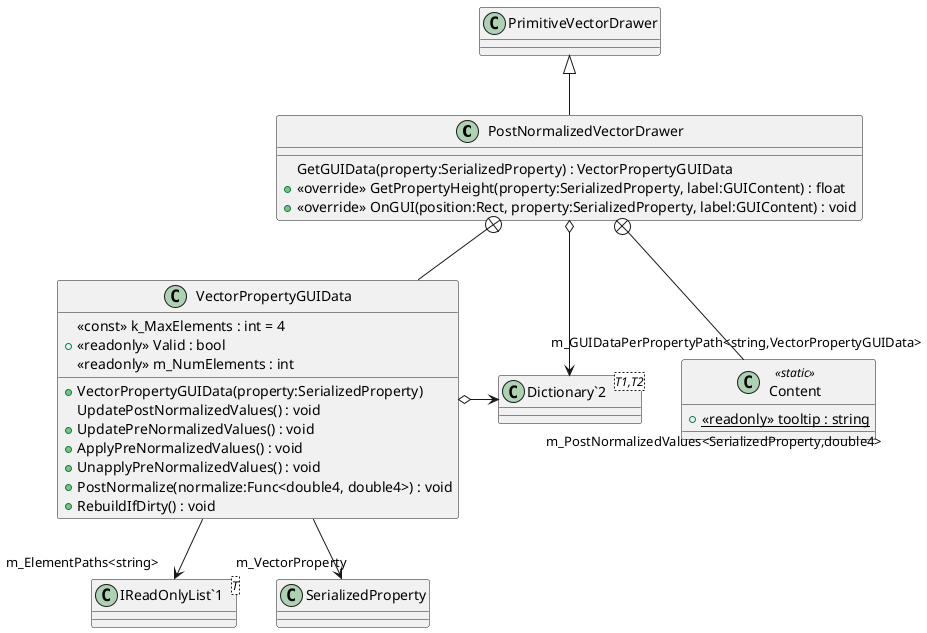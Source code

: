 @startuml
class PostNormalizedVectorDrawer {
    GetGUIData(property:SerializedProperty) : VectorPropertyGUIData
    + <<override>> GetPropertyHeight(property:SerializedProperty, label:GUIContent) : float
    + <<override>> OnGUI(position:Rect, property:SerializedProperty, label:GUIContent) : void
}
class Content <<static>> {
    + {static} <<readonly>> tooltip : string
}
class VectorPropertyGUIData {
    <<const>> k_MaxElements : int = 4
    + <<readonly>> Valid : bool
    <<readonly>> m_NumElements : int
    + VectorPropertyGUIData(property:SerializedProperty)
    UpdatePostNormalizedValues() : void
    + UpdatePreNormalizedValues() : void
    + ApplyPreNormalizedValues() : void
    + UnapplyPreNormalizedValues() : void
    + PostNormalize(normalize:Func<double4, double4>) : void
    + RebuildIfDirty() : void
}
class "Dictionary`2"<T1,T2> {
}
class "IReadOnlyList`1"<T> {
}
PrimitiveVectorDrawer <|-- PostNormalizedVectorDrawer
PostNormalizedVectorDrawer o-> "m_GUIDataPerPropertyPath<string,VectorPropertyGUIData>" "Dictionary`2"
PostNormalizedVectorDrawer +-- Content
PostNormalizedVectorDrawer +-- VectorPropertyGUIData
VectorPropertyGUIData --> "m_VectorProperty" SerializedProperty
VectorPropertyGUIData --> "m_ElementPaths<string>" "IReadOnlyList`1"
VectorPropertyGUIData o-> "m_PostNormalizedValues<SerializedProperty,double4>" "Dictionary`2"
@enduml
